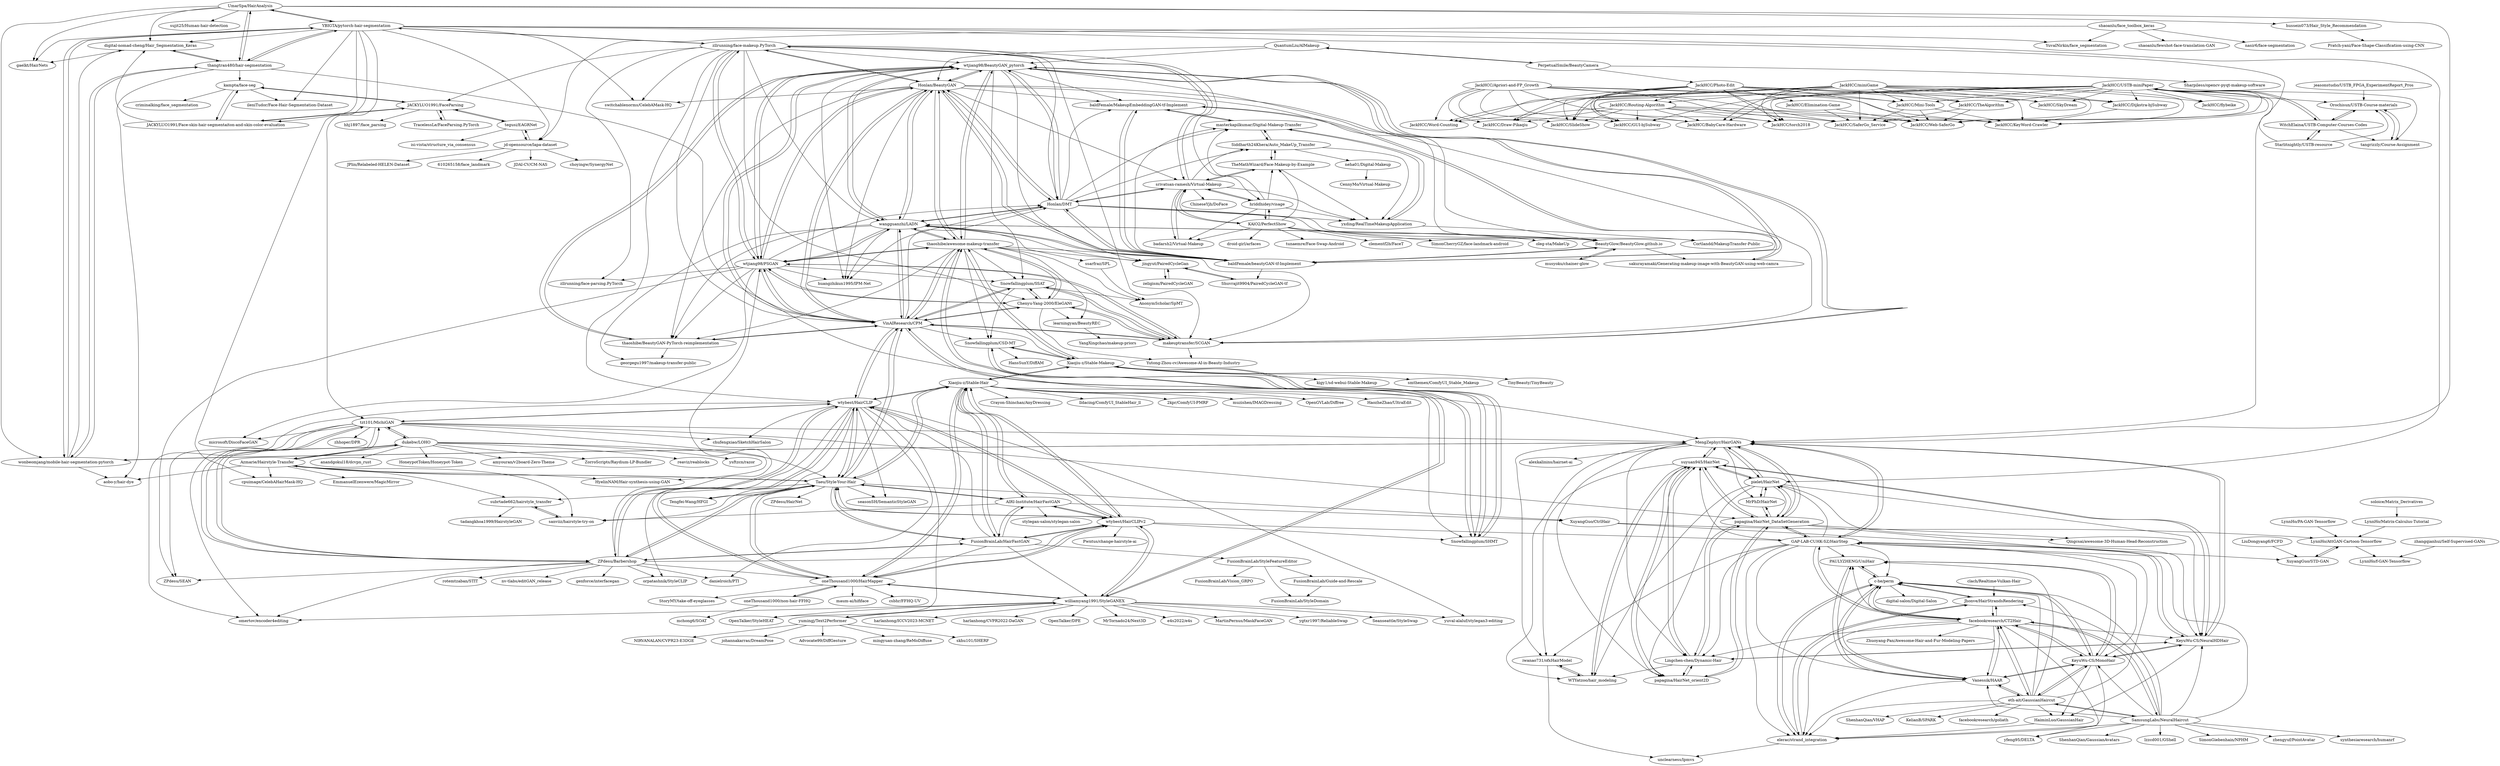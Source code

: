 digraph G {
"UmarSpa/HairAnalysis" -> "YBIGTA/pytorch-hair-segmentation"
"UmarSpa/HairAnalysis" -> "gaelkt/HairNets"
"UmarSpa/HairAnalysis" -> "digital-nomad-cheng/Hair_Segmentation_Keras"
"UmarSpa/HairAnalysis" -> "wonbeomjang/mobile-hair-segmentation-pytorch"
"UmarSpa/HairAnalysis" -> "sujit25/Human-hair-detection"
"UmarSpa/HairAnalysis" -> "thangtran480/hair-segmentation"
"UmarSpa/HairAnalysis" -> "MengZephyr/HairGANs"
"UmarSpa/HairAnalysis" -> "hussein073/Hair_Style_Recommendation"
"zllrunning/face-makeup.PyTorch" -> "zllrunning/face-parsing.PyTorch" ["e"=1]
"zllrunning/face-makeup.PyTorch" -> "Honlan/BeautyGAN"
"zllrunning/face-makeup.PyTorch" -> "wtjiang98/PSGAN"
"zllrunning/face-makeup.PyTorch" -> "srivatsan-ramesh/Virtual-Makeup"
"zllrunning/face-makeup.PyTorch" -> "Honlan/DMT"
"zllrunning/face-makeup.PyTorch" -> "switchablenorms/CelebAMask-HQ" ["e"=1]
"zllrunning/face-makeup.PyTorch" -> "YBIGTA/pytorch-hair-segmentation"
"zllrunning/face-makeup.PyTorch" -> "wtybest/HairCLIP"
"zllrunning/face-makeup.PyTorch" -> "JACKYLUO1991/FaceParsing"
"zllrunning/face-makeup.PyTorch" -> "Chenyu-Yang-2000/EleGANt"
"zllrunning/face-makeup.PyTorch" -> "VinAIResearch/CPM"
"zllrunning/face-makeup.PyTorch" -> "hriddhidey/visage"
"zllrunning/face-makeup.PyTorch" -> "makeuptransfer/SCGAN"
"zllrunning/face-makeup.PyTorch" -> "wangguanzhi/LADN"
"zllrunning/face-makeup.PyTorch" -> "wtjiang98/BeautyGAN_pytorch"
"musyoku/chainer-glow" -> "BeautyGlow/BeautyGlow.github.io"
"hriddhidey/visage" -> "srivatsan-ramesh/Virtual-Makeup"
"hriddhidey/visage" -> "badarsh2/Virtual-Makeup"
"hriddhidey/visage" -> "yxding/RealTimeMakeupApplication"
"hriddhidey/visage" -> "KAlO2/PerfectShow"
"hriddhidey/visage" -> "masterkapilkumar/Digital-Makeup-Transfer"
"hriddhidey/visage" -> "TheMathWizard/Face-Makeup-by-Example"
"thangtran480/hair-segmentation" -> "YBIGTA/pytorch-hair-segmentation"
"thangtran480/hair-segmentation" -> "wonbeomjang/mobile-hair-segmentation-pytorch"
"thangtran480/hair-segmentation" -> "digital-nomad-cheng/Hair_Segmentation_Keras"
"thangtran480/hair-segmentation" -> "aobo-y/hair-dye"
"thangtran480/hair-segmentation" -> "kampta/face-seg"
"thangtran480/hair-segmentation" -> "UmarSpa/HairAnalysis"
"thangtran480/hair-segmentation" -> "MengZephyr/HairGANs"
"LynnHo/Matrix-Calculus-Tutorial" -> "LynnHo/AttGAN-Cartoon-Tensorflow"
"JackHCC/Photo-Edit" -> "JackHCC/Web-SaferGo"
"JackHCC/Photo-Edit" -> "JackHCC/SaferGo_Service"
"JackHCC/Photo-Edit" -> "JackHCC/KeyWord-Crawler"
"JackHCC/Photo-Edit" -> "JackHCC/Mini-Tools"
"JackHCC/Photo-Edit" -> "JackHCC/torch2018"
"JackHCC/Photo-Edit" -> "JackHCC/BabyCare-Hardware"
"JackHCC/Photo-Edit" -> "JackHCC/SlideShow"
"JackHCC/Photo-Edit" -> "JackHCC/Draw-Pikaqiu"
"JackHCC/Photo-Edit" -> "JackHCC/Word-Counting"
"JackHCC/Photo-Edit" -> "JackHCC/GUI-bjSubway"
"JackHCC/Photo-Edit" -> "JackHCC/Routing-Algorithm"
"JackHCC/Photo-Edit" -> "JackHCC/TheAlgorithm"
"JackHCC/Photo-Edit" -> "JackHCC/SkyDream"
"JackHCC/Photo-Edit" -> "JackHCC/Dijkstra-bjSubway"
"JackHCC/Photo-Edit" -> "JackHCC/Elimination-Game"
"wonbeomjang/mobile-hair-segmentation-pytorch" -> "thangtran480/hair-segmentation"
"wonbeomjang/mobile-hair-segmentation-pytorch" -> "YBIGTA/pytorch-hair-segmentation"
"wonbeomjang/mobile-hair-segmentation-pytorch" -> "digital-nomad-cheng/Hair_Segmentation_Keras"
"wonbeomjang/mobile-hair-segmentation-pytorch" -> "MengZephyr/HairGANs"
"wonbeomjang/mobile-hair-segmentation-pytorch" -> "aobo-y/hair-dye"
"zhangqianhui/Self-Supervised-GANs" -> "LynnHo/f-GAN-Tensorflow"
"suyuan945/HairNet" -> "pielet/HairNet"
"suyuan945/HairNet" -> "WTYatzoo/hair_modeling"
"suyuan945/HairNet" -> "KeyuWu-CS/NeuralHDHair"
"suyuan945/HairNet" -> "papagina/HairNet_DataSetGeneration"
"suyuan945/HairNet" -> "papagina/HairNet_orient2D"
"suyuan945/HairNet" -> "Lingchen-chen/Dynamic-Hair"
"suyuan945/HairNet" -> "MengZephyr/HairGANs"
"suyuan945/HairNet" -> "iwanao731/ofxHairModel"
"hussein073/Hair_Style_Recommendation" -> "Pratch-yani/Face-Shape-Classification-using-CNN"
"papagina/HairNet_DataSetGeneration" -> "pielet/HairNet"
"papagina/HairNet_DataSetGeneration" -> "MengZephyr/HairGANs"
"papagina/HairNet_DataSetGeneration" -> "papagina/HairNet_orient2D"
"papagina/HairNet_DataSetGeneration" -> "MrPhD/HairNet"
"papagina/HairNet_DataSetGeneration" -> "suyuan945/HairNet"
"papagina/HairNet_DataSetGeneration" -> "Lingchen-chen/Dynamic-Hair"
"papagina/HairNet_DataSetGeneration" -> "KeyuWu-CS/NeuralHDHair"
"papagina/HairNet_DataSetGeneration" -> "GAP-LAB-CUHK-SZ/HairStep"
"papagina/HairNet_DataSetGeneration" -> "Qingcsai/awesome-3D-Human-Head-Reconstruction"
"pielet/HairNet" -> "suyuan945/HairNet"
"pielet/HairNet" -> "papagina/HairNet_DataSetGeneration"
"pielet/HairNet" -> "MrPhD/HairNet"
"pielet/HairNet" -> "papagina/HairNet_orient2D"
"pielet/HairNet" -> "WTYatzoo/hair_modeling"
"pielet/HairNet" -> "Qingcsai/awesome-3D-Human-Head-Reconstruction"
"pielet/HairNet" -> "MengZephyr/HairGANs"
"pielet/HairNet" -> "KeyuWu-CS/NeuralHDHair"
"MengZephyr/HairGANs" -> "papagina/HairNet_DataSetGeneration"
"MengZephyr/HairGANs" -> "suyuan945/HairNet"
"MengZephyr/HairGANs" -> "pielet/HairNet"
"MengZephyr/HairGANs" -> "KeyuWu-CS/NeuralHDHair"
"MengZephyr/HairGANs" -> "Lingchen-chen/Dynamic-Hair"
"MengZephyr/HairGANs" -> "MrPhD/HairNet"
"MengZephyr/HairGANs" -> "papagina/HairNet_orient2D"
"MengZephyr/HairGANs" -> "GAP-LAB-CUHK-SZ/HairStep"
"MengZephyr/HairGANs" -> "iwanao731/ofxHairModel"
"MengZephyr/HairGANs" -> "WTYatzoo/hair_modeling"
"MengZephyr/HairGANs" -> "wonbeomjang/mobile-hair-segmentation-pytorch"
"MengZephyr/HairGANs" -> "alexkalinins/hairnet-ai"
"JackHCC/Dijkstra-bjSubway" -> "JackHCC/KeyWord-Crawler"
"QuantumLiu/AIMakeup" -> "PerpetualSmile/BeautyCamera"
"QuantumLiu/AIMakeup" -> "Honlan/BeautyGAN"
"QuantumLiu/AIMakeup" -> "wtjiang98/BeautyGAN_pytorch"
"wangguanzhi/LADN" -> "wtjiang98/BeautyGAN_pytorch"
"wangguanzhi/LADN" -> "BeautyGlow/BeautyGlow.github.io"
"wangguanzhi/LADN" -> "Honlan/DMT"
"wangguanzhi/LADN" -> "baldFemale/beautyGAN-tf-Implement"
"wangguanzhi/LADN" -> "jingyut/PairedCycleGan"
"wangguanzhi/LADN" -> "wtjiang98/PSGAN"
"wangguanzhi/LADN" -> "Honlan/BeautyGAN"
"wangguanzhi/LADN" -> "ssarfraz/SPL"
"wangguanzhi/LADN" -> "VinAIResearch/CPM"
"wangguanzhi/LADN" -> "georgegu1997/makeup-transfer-public"
"wangguanzhi/LADN" -> "huangzhikun1995/IPM-Net" ["e"=1]
"wangguanzhi/LADN" -> "thaoshibe/BeautyGAN-PyTorch-reimplementation"
"wangguanzhi/LADN" -> "thaoshibe/awesome-makeup-transfer"
"zeligism/PairedCycleGAN" -> "jingyut/PairedCycleGan"
"JackHCC/miniGame" -> "JackHCC/Mini-Tools"
"JackHCC/miniGame" -> "JackHCC/SkyDream"
"JackHCC/miniGame" -> "JackHCC/KeyWord-Crawler"
"JackHCC/miniGame" -> "JackHCC/torch2018"
"JackHCC/miniGame" -> "JackHCC/Draw-Pikaqiu"
"JackHCC/miniGame" -> "JackHCC/TheAlgorithm"
"JackHCC/miniGame" -> "JackHCC/Dijkstra-bjSubway"
"JackHCC/miniGame" -> "JackHCC/flybeike"
"JackHCC/miniGame" -> "JackHCC/Web-SaferGo"
"JackHCC/miniGame" -> "JackHCC/SaferGo_Service"
"JackHCC/miniGame" -> "JackHCC/GUI-bjSubway"
"JackHCC/miniGame" -> "JackHCC/BabyCare-Hardware"
"JackHCC/miniGame" -> "JackHCC/SlideShow"
"JackHCC/miniGame" -> "JackHCC/Word-Counting"
"JackHCC/miniGame" -> "JackHCC/Routing-Algorithm"
"JackHCC/Routing-Algorithm" -> "JackHCC/Web-SaferGo"
"JackHCC/Routing-Algorithm" -> "JackHCC/SaferGo_Service"
"JackHCC/Routing-Algorithm" -> "JackHCC/KeyWord-Crawler"
"JackHCC/Routing-Algorithm" -> "JackHCC/torch2018"
"JackHCC/Routing-Algorithm" -> "JackHCC/BabyCare-Hardware"
"JackHCC/Routing-Algorithm" -> "JackHCC/SlideShow"
"JackHCC/Routing-Algorithm" -> "JackHCC/Draw-Pikaqiu"
"JackHCC/Routing-Algorithm" -> "JackHCC/Word-Counting"
"JackHCC/Routing-Algorithm" -> "JackHCC/GUI-bjSubway"
"shaoanlu/face_toolbox_keras" -> "jd-opensource/lapa-dataset"
"shaoanlu/face_toolbox_keras" -> "YuvalNirkin/face_segmentation" ["e"=1]
"shaoanlu/face_toolbox_keras" -> "nasir6/face-segmentation"
"shaoanlu/face_toolbox_keras" -> "shaoanlu/fewshot-face-translation-GAN" ["e"=1]
"Honlan/BeautyGAN" -> "wtjiang98/PSGAN"
"Honlan/BeautyGAN" -> "wtjiang98/BeautyGAN_pytorch"
"Honlan/BeautyGAN" -> "wangguanzhi/LADN"
"Honlan/BeautyGAN" -> "Honlan/DMT"
"Honlan/BeautyGAN" -> "baldFemale/beautyGAN-tf-Implement"
"Honlan/BeautyGAN" -> "zllrunning/face-makeup.PyTorch"
"Honlan/BeautyGAN" -> "thaoshibe/BeautyGAN-PyTorch-reimplementation"
"Honlan/BeautyGAN" -> "srivatsan-ramesh/Virtual-Makeup"
"Honlan/BeautyGAN" -> "BeautyGlow/BeautyGlow.github.io"
"Honlan/BeautyGAN" -> "thaoshibe/awesome-makeup-transfer"
"Honlan/BeautyGAN" -> "VinAIResearch/CPM"
"Honlan/BeautyGAN" -> "baldFemale/MakeupEmbeddingGAN-tf-Implement"
"Honlan/BeautyGAN" -> "huangzhikun1995/IPM-Net" ["e"=1]
"Honlan/BeautyGAN" -> "switchablenorms/CelebAMask-HQ" ["e"=1]
"Honlan/BeautyGAN" -> "makeuptransfer/SCGAN"
"JackHCC/USTB-miniPaper" -> "Orochisun/USTB-Course-materials"
"JackHCC/USTB-miniPaper" -> "JackHCC/Mini-Tools"
"JackHCC/USTB-miniPaper" -> "WitchElaina/USTB-Computer-Courses-Codes"
"JackHCC/USTB-miniPaper" -> "JackHCC/torch2018"
"JackHCC/USTB-miniPaper" -> "JackHCC/TheAlgorithm"
"JackHCC/USTB-miniPaper" -> "tangrizzly/Course-Assignment"
"JackHCC/USTB-miniPaper" -> "JackHCC/Web-SaferGo"
"JackHCC/USTB-miniPaper" -> "JackHCC/SaferGo_Service"
"JackHCC/USTB-miniPaper" -> "JackHCC/SkyDream"
"JackHCC/USTB-miniPaper" -> "JackHCC/GUI-bjSubway"
"JackHCC/USTB-miniPaper" -> "JackHCC/KeyWord-Crawler"
"JackHCC/USTB-miniPaper" -> "JackHCC/Dijkstra-bjSubway"
"JackHCC/USTB-miniPaper" -> "JackHCC/BabyCare-Hardware"
"JackHCC/USTB-miniPaper" -> "JackHCC/flybeike"
"JackHCC/USTB-miniPaper" -> "JackHCC/SlideShow"
"kampta/face-seg" -> "JACKYLUO1991/FaceParsing"
"kampta/face-seg" -> "ileniTudor/Face-Hair-Segmentation-Dataset"
"kampta/face-seg" -> "JACKYLUO1991/Face-skin-hair-segmentaiton-and-skin-color-evaluation"
"kampta/face-seg" -> "criminalking/face_segmentation"
"PerpetualSmile/BeautyCamera" -> "QuantumLiu/AIMakeup"
"PerpetualSmile/BeautyCamera" -> "Sharpiless/opencv-pyqt-makeup-software"
"PerpetualSmile/BeautyCamera" -> "JackHCC/Photo-Edit"
"baldFemale/beautyGAN-tf-Implement" -> "baldFemale/MakeupEmbeddingGAN-tf-Implement"
"baldFemale/beautyGAN-tf-Implement" -> "BeautyGlow/BeautyGlow.github.io"
"baldFemale/beautyGAN-tf-Implement" -> "Honlan/DMT"
"baldFemale/beautyGAN-tf-Implement" -> "wangguanzhi/LADN"
"baldFemale/beautyGAN-tf-Implement" -> "wtjiang98/BeautyGAN_pytorch"
"baldFemale/beautyGAN-tf-Implement" -> "Honlan/BeautyGAN"
"baldFemale/beautyGAN-tf-Implement" -> "masterkapilkumar/Digital-Makeup-Transfer"
"baldFemale/beautyGAN-tf-Implement" -> "Shuvrajit9904/PairedCycleGAN-tf"
"Honlan/DMT" -> "masterkapilkumar/Digital-Makeup-Transfer"
"Honlan/DMT" -> "baldFemale/beautyGAN-tf-Implement"
"Honlan/DMT" -> "wangguanzhi/LADN"
"Honlan/DMT" -> "baldFemale/MakeupEmbeddingGAN-tf-Implement"
"Honlan/DMT" -> "BeautyGlow/BeautyGlow.github.io"
"Honlan/DMT" -> "Honlan/BeautyGAN"
"Honlan/DMT" -> "Siddharth24Khera/Auto_MakeUp_Transfer"
"Honlan/DMT" -> "Cortlandd/MakeupTransfer-Public"
"Honlan/DMT" -> "wtjiang98/BeautyGAN_pytorch"
"Honlan/DMT" -> "yxding/RealTimeMakeupApplication"
"Honlan/DMT" -> "huangzhikun1995/IPM-Net" ["e"=1]
"Honlan/DMT" -> "srivatsan-ramesh/Virtual-Makeup"
"ssarfraz/SPL" -> "AnonymScholar/SpMT"
"YBIGTA/pytorch-hair-segmentation" -> "thangtran480/hair-segmentation"
"YBIGTA/pytorch-hair-segmentation" -> "UmarSpa/HairAnalysis"
"YBIGTA/pytorch-hair-segmentation" -> "wonbeomjang/mobile-hair-segmentation-pytorch"
"YBIGTA/pytorch-hair-segmentation" -> "digital-nomad-cheng/Hair_Segmentation_Keras"
"YBIGTA/pytorch-hair-segmentation" -> "MengZephyr/HairGANs"
"YBIGTA/pytorch-hair-segmentation" -> "ileniTudor/Face-Hair-Segmentation-Dataset"
"YBIGTA/pytorch-hair-segmentation" -> "YuvalNirkin/face_segmentation" ["e"=1]
"YBIGTA/pytorch-hair-segmentation" -> "zllrunning/face-makeup.PyTorch"
"YBIGTA/pytorch-hair-segmentation" -> "gaelkt/HairNets"
"YBIGTA/pytorch-hair-segmentation" -> "pielet/HairNet"
"YBIGTA/pytorch-hair-segmentation" -> "switchablenorms/CelebAMask-HQ" ["e"=1]
"YBIGTA/pytorch-hair-segmentation" -> "tzt101/MichiGAN"
"YBIGTA/pytorch-hair-segmentation" -> "JACKYLUO1991/Face-skin-hair-segmentaiton-and-skin-color-evaluation"
"YBIGTA/pytorch-hair-segmentation" -> "jd-opensource/lapa-dataset"
"YBIGTA/pytorch-hair-segmentation" -> "cpuimage/CelebAHairMask-HQ"
"tangrizzly/Course-Assignment" -> "Orochisun/USTB-Course-materials"
"JackHCC/Apriori-and-FP_Growth" -> "JackHCC/Web-SaferGo"
"JackHCC/Apriori-and-FP_Growth" -> "JackHCC/SaferGo_Service"
"JackHCC/Apriori-and-FP_Growth" -> "JackHCC/KeyWord-Crawler"
"JackHCC/Apriori-and-FP_Growth" -> "JackHCC/torch2018"
"JackHCC/Apriori-and-FP_Growth" -> "JackHCC/Mini-Tools"
"JackHCC/Apriori-and-FP_Growth" -> "JackHCC/BabyCare-Hardware"
"JackHCC/Apriori-and-FP_Growth" -> "JackHCC/SlideShow"
"JackHCC/Apriori-and-FP_Growth" -> "JackHCC/Draw-Pikaqiu"
"JackHCC/Apriori-and-FP_Growth" -> "JackHCC/Word-Counting"
"JackHCC/Apriori-and-FP_Growth" -> "JackHCC/GUI-bjSubway"
"digital-nomad-cheng/Hair_Segmentation_Keras" -> "gaelkt/HairNets"
"digital-nomad-cheng/Hair_Segmentation_Keras" -> "thangtran480/hair-segmentation"
"TheMathWizard/Face-Makeup-by-Example" -> "Siddharth24Khera/Auto_MakeUp_Transfer"
"TheMathWizard/Face-Makeup-by-Example" -> "srivatsan-ramesh/Virtual-Makeup"
"TheMathWizard/Face-Makeup-by-Example" -> "yxding/RealTimeMakeupApplication"
"BeautyGlow/BeautyGlow.github.io" -> "musyoku/chainer-glow"
"BeautyGlow/BeautyGlow.github.io" -> "baldFemale/beautyGAN-tf-Implement"
"BeautyGlow/BeautyGlow.github.io" -> "wangguanzhi/LADN"
"BeautyGlow/BeautyGlow.github.io" -> "sakurayamaki/Generating-makeup-image-with-BeautyGAN-using-web-camra"
"JackHCC/Elimination-Game" -> "JackHCC/Web-SaferGo"
"JackHCC/Elimination-Game" -> "JackHCC/SaferGo_Service"
"JackHCC/Mini-Tools" -> "JackHCC/Web-SaferGo"
"JackHCC/Mini-Tools" -> "JackHCC/SaferGo_Service"
"JackHCC/Mini-Tools" -> "JackHCC/KeyWord-Crawler"
"masterkapilkumar/Digital-Makeup-Transfer" -> "yxding/RealTimeMakeupApplication"
"masterkapilkumar/Digital-Makeup-Transfer" -> "Siddharth24Khera/Auto_MakeUp_Transfer"
"masterkapilkumar/Digital-Makeup-Transfer" -> "baldFemale/MakeupEmbeddingGAN-tf-Implement"
"Siddharth24Khera/Auto_MakeUp_Transfer" -> "TheMathWizard/Face-Makeup-by-Example"
"Siddharth24Khera/Auto_MakeUp_Transfer" -> "masterkapilkumar/Digital-Makeup-Transfer"
"Siddharth24Khera/Auto_MakeUp_Transfer" -> "yxding/RealTimeMakeupApplication"
"Siddharth24Khera/Auto_MakeUp_Transfer" -> "neha01/Digital-Makeup"
"yxding/RealTimeMakeupApplication" -> "masterkapilkumar/Digital-Makeup-Transfer"
"yxding/RealTimeMakeupApplication" -> "Cortlandd/MakeupTransfer-Public"
"Shuvrajit9904/PairedCycleGAN-tf" -> "jingyut/PairedCycleGan"
"MrPhD/HairNet" -> "papagina/HairNet_DataSetGeneration"
"MrPhD/HairNet" -> "pielet/HairNet"
"JackHCC/TheAlgorithm" -> "JackHCC/Web-SaferGo"
"JackHCC/TheAlgorithm" -> "JackHCC/SaferGo_Service"
"baldFemale/MakeupEmbeddingGAN-tf-Implement" -> "masterkapilkumar/Digital-Makeup-Transfer"
"baldFemale/MakeupEmbeddingGAN-tf-Implement" -> "baldFemale/beautyGAN-tf-Implement"
"baldFemale/MakeupEmbeddingGAN-tf-Implement" -> "sakurayamaki/Generating-makeup-image-with-BeautyGAN-using-web-camra"
"sakurayamaki/Generating-makeup-image-with-BeautyGAN-using-web-camra" -> "baldFemale/MakeupEmbeddingGAN-tf-Implement"
"wtjiang98/PSGAN" -> "wtjiang98/BeautyGAN_pytorch"
"wtjiang98/PSGAN" -> "VinAIResearch/CPM"
"wtjiang98/PSGAN" -> "Honlan/BeautyGAN"
"wtjiang98/PSGAN" -> "wangguanzhi/LADN"
"wtjiang98/PSGAN" -> "Chenyu-Yang-2000/EleGANt"
"wtjiang98/PSGAN" -> "thaoshibe/awesome-makeup-transfer"
"wtjiang98/PSGAN" -> "makeuptransfer/SCGAN"
"wtjiang98/PSGAN" -> "zllrunning/face-makeup.PyTorch"
"wtjiang98/PSGAN" -> "Honlan/DMT"
"wtjiang98/PSGAN" -> "huangzhikun1995/IPM-Net" ["e"=1]
"wtjiang98/PSGAN" -> "Snowfallingplum/SSAT"
"wtjiang98/PSGAN" -> "ZPdesu/SEAN" ["e"=1]
"wtjiang98/PSGAN" -> "zllrunning/face-parsing.PyTorch" ["e"=1]
"wtjiang98/PSGAN" -> "microsoft/DiscoFaceGAN" ["e"=1]
"wtjiang98/PSGAN" -> "thaoshibe/BeautyGAN-PyTorch-reimplementation"
"tzt101/MichiGAN" -> "wtybest/HairCLIP"
"tzt101/MichiGAN" -> "dukebw/LOHO"
"tzt101/MichiGAN" -> "HyelinNAM/Hair-synthesis-using-GAN"
"tzt101/MichiGAN" -> "Azmarie/Hairstyle-Transfer"
"tzt101/MichiGAN" -> "MengZephyr/HairGANs"
"tzt101/MichiGAN" -> "ZPdesu/Barbershop"
"tzt101/MichiGAN" -> "ZPdesu/SEAN" ["e"=1]
"tzt101/MichiGAN" -> "chufengxiao/SketchHairSalon"
"tzt101/MichiGAN" -> "papagina/HairNet_DataSetGeneration"
"tzt101/MichiGAN" -> "omertov/encoder4editing" ["e"=1]
"tzt101/MichiGAN" -> "zhhoper/DPR" ["e"=1]
"tzt101/MichiGAN" -> "microsoft/DiscoFaceGAN" ["e"=1]
"clach/Realtime-Vulkan-Hair" -> "Jhonve/HairStrandsRendering"
"WTYatzoo/hair_modeling" -> "iwanao731/ofxHairModel"
"WTYatzoo/hair_modeling" -> "suyuan945/HairNet"
"papagina/HairNet_orient2D" -> "papagina/HairNet_DataSetGeneration"
"papagina/HairNet_orient2D" -> "Lingchen-chen/Dynamic-Hair"
"papagina/HairNet_orient2D" -> "suyuan945/HairNet"
"JACKYLUO1991/Face-skin-hair-segmentaiton-and-skin-color-evaluation" -> "JACKYLUO1991/FaceParsing"
"JACKYLUO1991/Face-skin-hair-segmentaiton-and-skin-color-evaluation" -> "digital-nomad-cheng/Hair_Segmentation_Keras"
"JACKYLUO1991/Face-skin-hair-segmentaiton-and-skin-color-evaluation" -> "kampta/face-seg"
"JACKYLUO1991/FaceParsing" -> "JACKYLUO1991/Face-skin-hair-segmentaiton-and-skin-color-evaluation"
"JACKYLUO1991/FaceParsing" -> "tegusi/EAGRNet"
"JACKYLUO1991/FaceParsing" -> "TracelessLe/FaceParsing.PyTorch"
"JACKYLUO1991/FaceParsing" -> "hhj1897/face_parsing" ["e"=1]
"JACKYLUO1991/FaceParsing" -> "kampta/face-seg"
"neha01/Digital-Makeup" -> "CennyMo/Virtual-Makeup"
"wtjiang98/BeautyGAN_pytorch" -> "wangguanzhi/LADN"
"wtjiang98/BeautyGAN_pytorch" -> "thaoshibe/BeautyGAN-PyTorch-reimplementation"
"wtjiang98/BeautyGAN_pytorch" -> "wtjiang98/PSGAN"
"wtjiang98/BeautyGAN_pytorch" -> "Honlan/BeautyGAN"
"wtjiang98/BeautyGAN_pytorch" -> "baldFemale/beautyGAN-tf-Implement"
"wtjiang98/BeautyGAN_pytorch" -> "VinAIResearch/CPM"
"wtjiang98/BeautyGAN_pytorch" -> "BeautyGlow/BeautyGlow.github.io"
"wtjiang98/BeautyGAN_pytorch" -> "Honlan/DMT"
"wtjiang98/BeautyGAN_pytorch" -> "Snowfallingplum/SSAT"
"wtjiang98/BeautyGAN_pytorch" -> "jingyut/PairedCycleGan"
"wtjiang98/BeautyGAN_pytorch" -> "huangzhikun1995/IPM-Net" ["e"=1]
"wtjiang98/BeautyGAN_pytorch" -> "makeuptransfer/SCGAN"
"wtjiang98/BeautyGAN_pytorch" -> "baldFemale/MakeupEmbeddingGAN-tf-Implement"
"wtjiang98/BeautyGAN_pytorch" -> "thaoshibe/awesome-makeup-transfer"
"jd-opensource/lapa-dataset" -> "tegusi/EAGRNet"
"jd-opensource/lapa-dataset" -> "JDAI-CV/CM-NAS" ["e"=1]
"jd-opensource/lapa-dataset" -> "choyingw/SynergyNet" ["e"=1]
"jd-opensource/lapa-dataset" -> "JPlin/Relabeled-HELEN-Dataset" ["e"=1]
"jd-opensource/lapa-dataset" -> "610265158/face_landmark" ["e"=1]
"tegusi/EAGRNet" -> "JACKYLUO1991/FaceParsing"
"tegusi/EAGRNet" -> "isi-vista/structure_via_consensus"
"tegusi/EAGRNet" -> "jd-opensource/lapa-dataset"
"Azmarie/Hairstyle-Transfer" -> "subrtade662/hairstyle_transfer"
"Azmarie/Hairstyle-Transfer" -> "Taeu/Style-Your-Hair"
"Azmarie/Hairstyle-Transfer" -> "HyelinNAM/Hair-synthesis-using-GAN"
"Azmarie/Hairstyle-Transfer" -> "sanviiz/hairstyle-try-on"
"Azmarie/Hairstyle-Transfer" -> "tzt101/MichiGAN"
"Azmarie/Hairstyle-Transfer" -> "EmmanuelEzenwere/MagicMirror"
"Azmarie/Hairstyle-Transfer" -> "cpuimage/CelebAHairMask-HQ"
"Azmarie/Hairstyle-Transfer" -> "aobo-y/hair-dye"
"Starlitnightly/USTB-resource" -> "WitchElaina/USTB-Computer-Courses-Codes"
"Starlitnightly/USTB-resource" -> "Orochisun/USTB-Course-materials"
"Starlitnightly/USTB-resource" -> "JackHCC/USTB-miniPaper"
"Orochisun/USTB-Course-materials" -> "WitchElaina/USTB-Computer-Courses-Codes"
"Orochisun/USTB-Course-materials" -> "tangrizzly/Course-Assignment"
"LynnHo/AttGAN-Cartoon-Tensorflow" -> "XuyangGuo/STD-GAN"
"LynnHo/AttGAN-Cartoon-Tensorflow" -> "LynnHo/f-GAN-Tensorflow"
"jingyut/PairedCycleGan" -> "zeligism/PairedCycleGAN"
"jingyut/PairedCycleGan" -> "Shuvrajit9904/PairedCycleGAN-tf"
"LynnHo/PA-GAN-Tensorflow" -> "LynnHo/AttGAN-Cartoon-Tensorflow"
"ZPdesu/Barbershop" -> "wtybest/HairCLIP"
"ZPdesu/Barbershop" -> "Taeu/Style-Your-Hair"
"ZPdesu/Barbershop" -> "tzt101/MichiGAN"
"ZPdesu/Barbershop" -> "omertov/encoder4editing" ["e"=1]
"ZPdesu/Barbershop" -> "rotemtzaban/STIT" ["e"=1]
"ZPdesu/Barbershop" -> "ZPdesu/SEAN" ["e"=1]
"ZPdesu/Barbershop" -> "nv-tlabs/editGAN_release" ["e"=1]
"ZPdesu/Barbershop" -> "wtybest/HairCLIPv2"
"ZPdesu/Barbershop" -> "dukebw/LOHO"
"ZPdesu/Barbershop" -> "orpatashnik/StyleCLIP" ["e"=1]
"ZPdesu/Barbershop" -> "wtjiang98/PSGAN"
"ZPdesu/Barbershop" -> "danielroich/PTI" ["e"=1]
"ZPdesu/Barbershop" -> "oneThousand1000/HairMapper"
"ZPdesu/Barbershop" -> "genforce/interfacegan" ["e"=1]
"ZPdesu/Barbershop" -> "FusionBrainLab/HairFastGAN"
"dukebw/LOHO" -> "tzt101/MichiGAN"
"dukebw/LOHO" -> "amyouran/v2board-Zero-Theme" ["e"=1]
"dukebw/LOHO" -> "Azmarie/Hairstyle-Transfer"
"dukebw/LOHO" -> "ZorroScripts/Raydium-LP-Bundler" ["e"=1]
"dukebw/LOHO" -> "reaviz/reablocks" ["e"=1]
"dukebw/LOHO" -> "ZPdesu/Barbershop"
"dukebw/LOHO" -> "ysftzcn/razor" ["e"=1]
"dukebw/LOHO" -> "Taeu/Style-Your-Hair"
"dukebw/LOHO" -> "anandgokul18/dcvpn_rust" ["e"=1]
"dukebw/LOHO" -> "HoneypotToken/Honeypot-Token" ["e"=1]
"Lingchen-chen/Dynamic-Hair" -> "KeyuWu-CS/NeuralHDHair"
"Lingchen-chen/Dynamic-Hair" -> "papagina/HairNet_orient2D"
"Lingchen-chen/Dynamic-Hair" -> "suyuan945/HairNet"
"Lingchen-chen/Dynamic-Hair" -> "papagina/HairNet_DataSetGeneration"
"Lingchen-chen/Dynamic-Hair" -> "WTYatzoo/hair_modeling"
"thaoshibe/BeautyGAN-PyTorch-reimplementation" -> "wtjiang98/BeautyGAN_pytorch"
"thaoshibe/BeautyGAN-PyTorch-reimplementation" -> "VinAIResearch/CPM"
"thaoshibe/BeautyGAN-PyTorch-reimplementation" -> "georgegu1997/makeup-transfer-public"
"VinAIResearch/CPM" -> "wtjiang98/PSGAN"
"VinAIResearch/CPM" -> "thaoshibe/awesome-makeup-transfer"
"VinAIResearch/CPM" -> "thaoshibe/BeautyGAN-PyTorch-reimplementation"
"VinAIResearch/CPM" -> "Snowfallingplum/SSAT"
"VinAIResearch/CPM" -> "Chenyu-Yang-2000/EleGANt"
"VinAIResearch/CPM" -> "makeuptransfer/SCGAN"
"VinAIResearch/CPM" -> "wtjiang98/BeautyGAN_pytorch"
"VinAIResearch/CPM" -> "wangguanzhi/LADN"
"VinAIResearch/CPM" -> "Honlan/BeautyGAN"
"VinAIResearch/CPM" -> "williamyang1991/StyleGANEX"
"VinAIResearch/CPM" -> "Xiaojiu-z/Stable-Makeup"
"VinAIResearch/CPM" -> "Honlan/DMT"
"VinAIResearch/CPM" -> "Snowfallingplum/CSD-MT"
"VinAIResearch/CPM" -> "Taeu/Style-Your-Hair"
"VinAIResearch/CPM" -> "wtybest/HairCLIP"
"makeuptransfer/SCGAN" -> "Chenyu-Yang-2000/EleGANt"
"makeuptransfer/SCGAN" -> "Snowfallingplum/SSAT"
"makeuptransfer/SCGAN" -> "VinAIResearch/CPM"
"makeuptransfer/SCGAN" -> "wtjiang98/PSGAN"
"makeuptransfer/SCGAN" -> "Yutong-Zhou-cv/Awesome-AI-in-Beauty-Industry"
"makeuptransfer/SCGAN" -> "wtjiang98/BeautyGAN_pytorch"
"thaoshibe/awesome-makeup-transfer" -> "VinAIResearch/CPM"
"thaoshibe/awesome-makeup-transfer" -> "Chenyu-Yang-2000/EleGANt"
"thaoshibe/awesome-makeup-transfer" -> "wtjiang98/PSGAN"
"thaoshibe/awesome-makeup-transfer" -> "Snowfallingplum/CSD-MT"
"thaoshibe/awesome-makeup-transfer" -> "Snowfallingplum/SHMT"
"thaoshibe/awesome-makeup-transfer" -> "wangguanzhi/LADN"
"thaoshibe/awesome-makeup-transfer" -> "Xiaojiu-z/Stable-Makeup"
"thaoshibe/awesome-makeup-transfer" -> "Snowfallingplum/SSAT"
"thaoshibe/awesome-makeup-transfer" -> "makeuptransfer/SCGAN"
"thaoshibe/awesome-makeup-transfer" -> "wtjiang98/BeautyGAN_pytorch"
"thaoshibe/awesome-makeup-transfer" -> "thaoshibe/BeautyGAN-PyTorch-reimplementation"
"thaoshibe/awesome-makeup-transfer" -> "AnonymScholar/SpMT"
"thaoshibe/awesome-makeup-transfer" -> "learningyan/BeautyREC"
"thaoshibe/awesome-makeup-transfer" -> "Honlan/BeautyGAN"
"thaoshibe/awesome-makeup-transfer" -> "jingyut/PairedCycleGan"
"TracelessLe/FaceParsing.PyTorch" -> "JACKYLUO1991/FaceParsing"
"soloice/Matrix_Derivatives" -> "LynnHo/Matrix-Calculus-Tutorial"
"oneThousand1000/non-hair-FFHQ" -> "oneThousand1000/HairMapper"
"oneThousand1000/non-hair-FFHQ" -> "mchong6/SOAT" ["e"=1]
"oneThousand1000/HairMapper" -> "oneThousand1000/non-hair-FFHQ"
"oneThousand1000/HairMapper" -> "Taeu/Style-Your-Hair"
"oneThousand1000/HairMapper" -> "wtybest/HairCLIP"
"oneThousand1000/HairMapper" -> "csbhr/FFHQ-UV" ["e"=1]
"oneThousand1000/HairMapper" -> "Xiaojiu-z/Stable-Hair"
"oneThousand1000/HairMapper" -> "wtybest/HairCLIPv2"
"oneThousand1000/HairMapper" -> "StoryMY/take-off-eyeglasses" ["e"=1]
"oneThousand1000/HairMapper" -> "williamyang1991/StyleGANEX"
"oneThousand1000/HairMapper" -> "maum-ai/hififace" ["e"=1]
"wtybest/HairCLIP" -> "wtybest/HairCLIPv2"
"wtybest/HairCLIP" -> "Taeu/Style-Your-Hair"
"wtybest/HairCLIP" -> "ZPdesu/Barbershop"
"wtybest/HairCLIP" -> "omertov/encoder4editing" ["e"=1]
"wtybest/HairCLIP" -> "tzt101/MichiGAN"
"wtybest/HairCLIP" -> "oneThousand1000/HairMapper"
"wtybest/HairCLIP" -> "Tengfei-Wang/HFGI" ["e"=1]
"wtybest/HairCLIP" -> "danielroich/PTI" ["e"=1]
"wtybest/HairCLIP" -> "seasonSH/SemanticStyleGAN" ["e"=1]
"wtybest/HairCLIP" -> "orpatashnik/StyleCLIP" ["e"=1]
"wtybest/HairCLIP" -> "OpenTalker/StyleHEAT" ["e"=1]
"wtybest/HairCLIP" -> "chufengxiao/SketchHairSalon"
"wtybest/HairCLIP" -> "yuval-alaluf/stylegan3-editing" ["e"=1]
"wtybest/HairCLIP" -> "Xiaojiu-z/Stable-Hair"
"wtybest/HairCLIP" -> "VinAIResearch/CPM"
"Snowfallingplum/SSAT" -> "Chenyu-Yang-2000/EleGANt"
"Snowfallingplum/SSAT" -> "AnonymScholar/SpMT"
"Snowfallingplum/SSAT" -> "VinAIResearch/CPM"
"Snowfallingplum/SSAT" -> "makeuptransfer/SCGAN"
"Snowfallingplum/SSAT" -> "Snowfallingplum/CSD-MT"
"sanviiz/hairstyle-try-on" -> "subrtade662/hairstyle_transfer"
"WitchElaina/USTB-Computer-Courses-Codes" -> "Orochisun/USTB-Course-materials"
"WitchElaina/USTB-Computer-Courses-Codes" -> "Starlitnightly/USTB-resource"
"WitchElaina/USTB-Computer-Courses-Codes" -> "JackHCC/USTB-miniPaper"
"WitchElaina/USTB-Computer-Courses-Codes" -> "tangrizzly/Course-Assignment"
"Taeu/Style-Your-Hair" -> "wtybest/HairCLIP"
"Taeu/Style-Your-Hair" -> "oneThousand1000/HairMapper"
"Taeu/Style-Your-Hair" -> "sanviiz/hairstyle-try-on"
"Taeu/Style-Your-Hair" -> "subrtade662/hairstyle_transfer"
"Taeu/Style-Your-Hair" -> "ZPdesu/Barbershop"
"Taeu/Style-Your-Hair" -> "Azmarie/Hairstyle-Transfer"
"Taeu/Style-Your-Hair" -> "wtybest/HairCLIPv2"
"Taeu/Style-Your-Hair" -> "AIRI-Institute/HairFastGAN"
"Taeu/Style-Your-Hair" -> "XuyangGuo/CtrlHair"
"Taeu/Style-Your-Hair" -> "Xiaojiu-z/Stable-Hair"
"Taeu/Style-Your-Hair" -> "Tengfei-Wang/HFGI" ["e"=1]
"Taeu/Style-Your-Hair" -> "FusionBrainLab/HairFastGAN"
"Taeu/Style-Your-Hair" -> "VinAIResearch/CPM"
"Taeu/Style-Your-Hair" -> "seasonSH/SemanticStyleGAN" ["e"=1]
"Taeu/Style-Your-Hair" -> "ZPdesu/HairNet"
"srivatsan-ramesh/Virtual-Makeup" -> "badarsh2/Virtual-Makeup"
"srivatsan-ramesh/Virtual-Makeup" -> "hriddhidey/visage"
"srivatsan-ramesh/Virtual-Makeup" -> "TheMathWizard/Face-Makeup-by-Example"
"srivatsan-ramesh/Virtual-Makeup" -> "yxding/RealTimeMakeupApplication"
"srivatsan-ramesh/Virtual-Makeup" -> "ChineseYjh/DoFace"
"srivatsan-ramesh/Virtual-Makeup" -> "KAlO2/PerfectShow"
"srivatsan-ramesh/Virtual-Makeup" -> "Honlan/DMT"
"srivatsan-ramesh/Virtual-Makeup" -> "zllrunning/face-makeup.PyTorch"
"srivatsan-ramesh/Virtual-Makeup" -> "Siddharth24Khera/Auto_MakeUp_Transfer"
"badarsh2/Virtual-Makeup" -> "srivatsan-ramesh/Virtual-Makeup"
"XuyangGuo/STD-GAN" -> "LynnHo/AttGAN-Cartoon-Tensorflow"
"subrtade662/hairstyle_transfer" -> "sanviiz/hairstyle-try-on"
"subrtade662/hairstyle_transfer" -> "tadangkhoa1999/HairstyleGAN"
"XuyangGuo/CtrlHair" -> "XuyangGuo/STD-GAN"
"XuyangGuo/CtrlHair" -> "LynnHo/AttGAN-Cartoon-Tensorflow"
"Jhonve/HairStrandsRendering" -> "elerac/strand_integration"
"Jhonve/HairStrandsRendering" -> "c-he/perm"
"Jhonve/HairStrandsRendering" -> "facebookresearch/CT2Hair"
"KeyuWu-CS/NeuralHDHair" -> "GAP-LAB-CUHK-SZ/HairStep"
"KeyuWu-CS/NeuralHDHair" -> "Lingchen-chen/Dynamic-Hair"
"KeyuWu-CS/NeuralHDHair" -> "suyuan945/HairNet"
"KeyuWu-CS/NeuralHDHair" -> "KeyuWu-CS/MonoHair"
"KeyuWu-CS/NeuralHDHair" -> "MengZephyr/HairGANs"
"KeyuWu-CS/NeuralHDHair" -> "HaiminLuo/GaussianHair"
"Chenyu-Yang-2000/EleGANt" -> "makeuptransfer/SCGAN"
"Chenyu-Yang-2000/EleGANt" -> "Snowfallingplum/SSAT"
"Chenyu-Yang-2000/EleGANt" -> "thaoshibe/awesome-makeup-transfer"
"Chenyu-Yang-2000/EleGANt" -> "VinAIResearch/CPM"
"Chenyu-Yang-2000/EleGANt" -> "wtjiang98/PSGAN"
"Chenyu-Yang-2000/EleGANt" -> "Yutong-Zhou-cv/Awesome-AI-in-Beauty-Industry"
"Chenyu-Yang-2000/EleGANt" -> "learningyan/BeautyREC"
"SamsungLabs/NeuralHaircut" -> "facebookresearch/CT2Hair"
"SamsungLabs/NeuralHaircut" -> "eth-ait/GaussianHaircut"
"SamsungLabs/NeuralHaircut" -> "GAP-LAB-CUHK-SZ/HairStep"
"SamsungLabs/NeuralHaircut" -> "KeyuWu-CS/NeuralHDHair"
"SamsungLabs/NeuralHaircut" -> "Vanessik/HAAR"
"SamsungLabs/NeuralHaircut" -> "KeyuWu-CS/MonoHair"
"SamsungLabs/NeuralHaircut" -> "c-he/perm"
"SamsungLabs/NeuralHaircut" -> "Jhonve/HairStrandsRendering"
"SamsungLabs/NeuralHaircut" -> "zhengyuf/PointAvatar" ["e"=1]
"SamsungLabs/NeuralHaircut" -> "synthesiaresearch/humanrf" ["e"=1]
"SamsungLabs/NeuralHaircut" -> "ShenhanQian/GaussianAvatars" ["e"=1]
"SamsungLabs/NeuralHaircut" -> "lzzcd001/GShell" ["e"=1]
"SamsungLabs/NeuralHaircut" -> "yfeng95/DELTA" ["e"=1]
"SamsungLabs/NeuralHaircut" -> "SimonGiebenhain/NPHM" ["e"=1]
"SamsungLabs/NeuralHaircut" -> "elerac/strand_integration"
"wtybest/HairCLIPv2" -> "wtybest/HairCLIP"
"wtybest/HairCLIPv2" -> "AIRI-Institute/HairFastGAN"
"wtybest/HairCLIPv2" -> "FusionBrainLab/HairFastGAN"
"wtybest/HairCLIPv2" -> "Xiaojiu-z/Stable-Hair"
"wtybest/HairCLIPv2" -> "Taeu/Style-Your-Hair"
"wtybest/HairCLIPv2" -> "oneThousand1000/HairMapper"
"wtybest/HairCLIPv2" -> "GAP-LAB-CUHK-SZ/HairStep"
"wtybest/HairCLIPv2" -> "williamyang1991/StyleGANEX"
"wtybest/HairCLIPv2" -> "Pwntus/change-hairstyle-ai" ["e"=1]
"wtybest/HairCLIPv2" -> "Snowfallingplum/SHMT"
"GAP-LAB-CUHK-SZ/HairStep" -> "KeyuWu-CS/NeuralHDHair"
"GAP-LAB-CUHK-SZ/HairStep" -> "Lingchen-chen/Dynamic-Hair"
"GAP-LAB-CUHK-SZ/HairStep" -> "facebookresearch/CT2Hair"
"GAP-LAB-CUHK-SZ/HairStep" -> "KeyuWu-CS/MonoHair"
"GAP-LAB-CUHK-SZ/HairStep" -> "Vanessik/HAAR"
"GAP-LAB-CUHK-SZ/HairStep" -> "c-he/perm"
"GAP-LAB-CUHK-SZ/HairStep" -> "papagina/HairNet_DataSetGeneration"
"GAP-LAB-CUHK-SZ/HairStep" -> "PAULYZHENG/UniHair"
"GAP-LAB-CUHK-SZ/HairStep" -> "suyuan945/HairNet"
"GAP-LAB-CUHK-SZ/HairStep" -> "pielet/HairNet"
"GAP-LAB-CUHK-SZ/HairStep" -> "elerac/strand_integration"
"GAP-LAB-CUHK-SZ/HairStep" -> "iwanao731/ofxHairModel"
"GAP-LAB-CUHK-SZ/HairStep" -> "MengZephyr/HairGANs"
"iwanao731/ofxHairModel" -> "WTYatzoo/hair_modeling"
"iwanao731/ofxHairModel" -> "unclearness/lpmvs"
"williamyang1991/StyleGANEX" -> "e4s2022/e4s" ["e"=1]
"williamyang1991/StyleGANEX" -> "yuval-alaluf/stylegan3-editing" ["e"=1]
"williamyang1991/StyleGANEX" -> "OpenTalker/StyleHEAT" ["e"=1]
"williamyang1991/StyleGANEX" -> "MartinPernus/MaskFaceGAN"
"williamyang1991/StyleGANEX" -> "wtybest/HairCLIPv2"
"williamyang1991/StyleGANEX" -> "ygtxr1997/ReliableSwap" ["e"=1]
"williamyang1991/StyleGANEX" -> "VinAIResearch/CPM"
"williamyang1991/StyleGANEX" -> "Seanseattle/StyleSwap" ["e"=1]
"williamyang1991/StyleGANEX" -> "yumingj/Text2Performer"
"williamyang1991/StyleGANEX" -> "harlanhong/ICCV2023-MCNET" ["e"=1]
"williamyang1991/StyleGANEX" -> "omertov/encoder4editing" ["e"=1]
"williamyang1991/StyleGANEX" -> "harlanhong/CVPR2022-DaGAN" ["e"=1]
"williamyang1991/StyleGANEX" -> "oneThousand1000/HairMapper"
"williamyang1991/StyleGANEX" -> "OpenTalker/DPE" ["e"=1]
"williamyang1991/StyleGANEX" -> "MrTornado24/Next3D" ["e"=1]
"KAlO2/PerfectShow" -> "srivatsan-ramesh/Virtual-Makeup"
"KAlO2/PerfectShow" -> "hriddhidey/visage"
"KAlO2/PerfectShow" -> "clementf2b/FaceT"
"KAlO2/PerfectShow" -> "badarsh2/Virtual-Makeup"
"KAlO2/PerfectShow" -> "SimonCherryGZ/face-landmark-android" ["e"=1]
"KAlO2/PerfectShow" -> "TheMathWizard/Face-Makeup-by-Example"
"KAlO2/PerfectShow" -> "oleg-sta/MakeUp" ["e"=1]
"KAlO2/PerfectShow" -> "droid-girl/arfaces"
"KAlO2/PerfectShow" -> "tunaemre/Face-Swap-Android" ["e"=1]
"facebookresearch/CT2Hair" -> "Jhonve/HairStrandsRendering"
"facebookresearch/CT2Hair" -> "KeyuWu-CS/MonoHair"
"facebookresearch/CT2Hair" -> "c-he/perm"
"facebookresearch/CT2Hair" -> "elerac/strand_integration"
"facebookresearch/CT2Hair" -> "Vanessik/HAAR"
"facebookresearch/CT2Hair" -> "GAP-LAB-CUHK-SZ/HairStep"
"facebookresearch/CT2Hair" -> "SamsungLabs/NeuralHaircut"
"facebookresearch/CT2Hair" -> "Zhuoyang-Pan/Awesome-Hair-and-Fur-Modeling-Papers"
"facebookresearch/CT2Hair" -> "eth-ait/GaussianHaircut"
"facebookresearch/CT2Hair" -> "PAULYZHENG/UniHair"
"facebookresearch/CT2Hair" -> "Lingchen-chen/Dynamic-Hair"
"facebookresearch/CT2Hair" -> "yfeng95/DELTA" ["e"=1]
"facebookresearch/CT2Hair" -> "KeyuWu-CS/NeuralHDHair"
"elerac/strand_integration" -> "unclearness/lpmvs"
"elerac/strand_integration" -> "c-he/perm"
"elerac/strand_integration" -> "Jhonve/HairStrandsRendering"
"LiuDongyang6/FCFD" -> "XuyangGuo/STD-GAN"
"yumingj/Text2Performer" -> "skhu101/SHERF" ["e"=1]
"yumingj/Text2Performer" -> "NIRVANALAN/CVPR23-E3DGE" ["e"=1]
"yumingj/Text2Performer" -> "johannakarras/DreamPose" ["e"=1]
"yumingj/Text2Performer" -> "Advocate99/DiffGesture" ["e"=1]
"yumingj/Text2Performer" -> "mingyuan-zhang/ReMoDiffuse" ["e"=1]
"yumingj/Text2Performer" -> "williamyang1991/StyleGANEX"
"learningyan/BeautyREC" -> "YangXingchao/makeup-priors"
"FusionBrainLab/HairFastGAN" -> "Xiaojiu-z/Stable-Hair"
"FusionBrainLab/HairFastGAN" -> "wtybest/HairCLIPv2"
"FusionBrainLab/HairFastGAN" -> "FusionBrainLab/StyleFeatureEditor"
"FusionBrainLab/HairFastGAN" -> "AIRI-Institute/HairFastGAN"
"FusionBrainLab/HairFastGAN" -> "Taeu/Style-Your-Hair"
"FusionBrainLab/HairFastGAN" -> "oneThousand1000/HairMapper"
"FusionBrainLab/HairFastGAN" -> "wtybest/HairCLIP"
"FusionBrainLab/HairFastGAN" -> "ZPdesu/Barbershop"
"FusionBrainLab/HairFastGAN" -> "williamyang1991/StyleGANEX"
"HaiminLuo/GaussianHair" -> "elerac/strand_integration"
"c-he/perm" -> "PAULYZHENG/UniHair"
"c-he/perm" -> "elerac/strand_integration"
"c-he/perm" -> "KeyuWu-CS/MonoHair"
"c-he/perm" -> "Jhonve/HairStrandsRendering"
"c-he/perm" -> "Vanessik/HAAR"
"c-he/perm" -> "facebookresearch/CT2Hair"
"c-he/perm" -> "digital-salon/Digital-Salon"
"KeyuWu-CS/MonoHair" -> "PAULYZHENG/UniHair"
"KeyuWu-CS/MonoHair" -> "Vanessik/HAAR"
"KeyuWu-CS/MonoHair" -> "c-he/perm"
"KeyuWu-CS/MonoHair" -> "facebookresearch/CT2Hair"
"KeyuWu-CS/MonoHair" -> "eth-ait/GaussianHaircut"
"KeyuWu-CS/MonoHair" -> "HaiminLuo/GaussianHair"
"KeyuWu-CS/MonoHair" -> "elerac/strand_integration"
"KeyuWu-CS/MonoHair" -> "KeyuWu-CS/NeuralHDHair"
"Snowfallingplum/CSD-MT" -> "Snowfallingplum/SHMT"
"Snowfallingplum/CSD-MT" -> "HansSunY/DiffAM" ["e"=1]
"Snowfallingplum/CSD-MT" -> "Xiaojiu-z/Stable-Makeup"
"Xiaojiu-z/Stable-Makeup" -> "Snowfallingplum/CSD-MT"
"Xiaojiu-z/Stable-Makeup" -> "Snowfallingplum/SHMT"
"Xiaojiu-z/Stable-Makeup" -> "smthemex/ComfyUI_Stable_Makeup" ["e"=1]
"Xiaojiu-z/Stable-Makeup" -> "Xiaojiu-z/Stable-Hair"
"Xiaojiu-z/Stable-Makeup" -> "TinyBeauty/TinyBeauty"
"Xiaojiu-z/Stable-Makeup" -> "kigy1/sd-webui-Stable-Makeup"
"Xiaojiu-z/Stable-Makeup" -> "thaoshibe/awesome-makeup-transfer"
"Xiaojiu-z/Stable-Hair" -> "AIRI-Institute/HairFastGAN"
"Xiaojiu-z/Stable-Hair" -> "lldacing/ComfyUI_StableHair_ll"
"Xiaojiu-z/Stable-Hair" -> "FusionBrainLab/HairFastGAN"
"Xiaojiu-z/Stable-Hair" -> "Xiaojiu-z/Stable-Makeup"
"Xiaojiu-z/Stable-Hair" -> "wtybest/HairCLIPv2"
"Xiaojiu-z/Stable-Hair" -> "oneThousand1000/HairMapper"
"Xiaojiu-z/Stable-Hair" -> "Snowfallingplum/SHMT"
"Xiaojiu-z/Stable-Hair" -> "Taeu/Style-Your-Hair"
"Xiaojiu-z/Stable-Hair" -> "wtybest/HairCLIP"
"Xiaojiu-z/Stable-Hair" -> "2kpr/ComfyUI-PMRF" ["e"=1]
"Xiaojiu-z/Stable-Hair" -> "muzishen/IMAGDressing" ["e"=1]
"Xiaojiu-z/Stable-Hair" -> "OpenGVLab/Diffree" ["e"=1]
"Xiaojiu-z/Stable-Hair" -> "HaozheZhao/UltraEdit" ["e"=1]
"Xiaojiu-z/Stable-Hair" -> "Crayon-Shinchan/AnyDressing" ["e"=1]
"eth-ait/GaussianHaircut" -> "Vanessik/HAAR"
"eth-ait/GaussianHaircut" -> "KeyuWu-CS/MonoHair"
"eth-ait/GaussianHaircut" -> "c-he/perm"
"eth-ait/GaussianHaircut" -> "PAULYZHENG/UniHair"
"eth-ait/GaussianHaircut" -> "facebookresearch/CT2Hair"
"eth-ait/GaussianHaircut" -> "SamsungLabs/NeuralHaircut"
"eth-ait/GaussianHaircut" -> "elerac/strand_integration"
"eth-ait/GaussianHaircut" -> "KelianB/SPARK" ["e"=1]
"eth-ait/GaussianHaircut" -> "facebookresearch/goliath" ["e"=1]
"eth-ait/GaussianHaircut" -> "HaiminLuo/GaussianHair"
"eth-ait/GaussianHaircut" -> "GAP-LAB-CUHK-SZ/HairStep"
"eth-ait/GaussianHaircut" -> "ShenhanQian/VHAP" ["e"=1]
"AIRI-Institute/HairFastGAN" -> "Xiaojiu-z/Stable-Hair"
"AIRI-Institute/HairFastGAN" -> "wtybest/HairCLIPv2"
"AIRI-Institute/HairFastGAN" -> "stylegan-salon/stylegan-salon"
"AIRI-Institute/HairFastGAN" -> "Taeu/Style-Your-Hair"
"AIRI-Institute/HairFastGAN" -> "sanviiz/hairstyle-try-on"
"AIRI-Institute/HairFastGAN" -> "FusionBrainLab/HairFastGAN"
"AIRI-Institute/HairFastGAN" -> "XuyangGuo/CtrlHair"
"Snowfallingplum/SHMT" -> "Snowfallingplum/CSD-MT"
"Snowfallingplum/SHMT" -> "Xiaojiu-z/Stable-Makeup"
"Snowfallingplum/SHMT" -> "thaoshibe/awesome-makeup-transfer"
"FusionBrainLab/StyleFeatureEditor" -> "FusionBrainLab/Vision_GRPO"
"FusionBrainLab/StyleFeatureEditor" -> "FusionBrainLab/StyleDomain"
"FusionBrainLab/StyleFeatureEditor" -> "FusionBrainLab/Guide-and-Rescale"
"jeasonstudio/USTB_FPGA_ExperimentReport_Pros" -> "Orochisun/USTB-Course-materials"
"Vanessik/HAAR" -> "KeyuWu-CS/MonoHair"
"Vanessik/HAAR" -> "PAULYZHENG/UniHair"
"Vanessik/HAAR" -> "elerac/strand_integration"
"Vanessik/HAAR" -> "c-he/perm"
"Vanessik/HAAR" -> "eth-ait/GaussianHaircut"
"Vanessik/HAAR" -> "facebookresearch/CT2Hair"
"PAULYZHENG/UniHair" -> "c-he/perm"
"PAULYZHENG/UniHair" -> "KeyuWu-CS/MonoHair"
"PAULYZHENG/UniHair" -> "Vanessik/HAAR"
"FusionBrainLab/Guide-and-Rescale" -> "FusionBrainLab/StyleDomain"
"UmarSpa/HairAnalysis" ["l"="44.317,31.342"]
"YBIGTA/pytorch-hair-segmentation" ["l"="44.319,31.366"]
"gaelkt/HairNets" ["l"="44.34,31.36"]
"digital-nomad-cheng/Hair_Segmentation_Keras" ["l"="44.347,31.346"]
"wonbeomjang/mobile-hair-segmentation-pytorch" ["l"="44.307,31.331"]
"sujit25/Human-hair-detection" ["l"="44.347,31.311"]
"thangtran480/hair-segmentation" ["l"="44.333,31.336"]
"MengZephyr/HairGANs" ["l"="44.276,31.312"]
"hussein073/Hair_Style_Recommendation" ["l"="44.282,31.334"]
"zllrunning/face-makeup.PyTorch" ["l"="44.305,31.46"]
"zllrunning/face-parsing.PyTorch" ["l"="44.898,30.711"]
"Honlan/BeautyGAN" ["l"="44.293,31.496"]
"wtjiang98/PSGAN" ["l"="44.272,31.476"]
"srivatsan-ramesh/Virtual-Makeup" ["l"="44.347,31.486"]
"Honlan/DMT" ["l"="44.312,31.501"]
"switchablenorms/CelebAMask-HQ" ["l"="44.863,30.665"]
"wtybest/HairCLIP" ["l"="44.22,31.436"]
"JACKYLUO1991/FaceParsing" ["l"="44.387,31.395"]
"Chenyu-Yang-2000/EleGANt" ["l"="44.249,31.489"]
"VinAIResearch/CPM" ["l"="44.242,31.475"]
"hriddhidey/visage" ["l"="44.364,31.489"]
"makeuptransfer/SCGAN" ["l"="44.266,31.492"]
"wangguanzhi/LADN" ["l"="44.271,31.512"]
"wtjiang98/BeautyGAN_pytorch" ["l"="44.283,31.508"]
"musyoku/chainer-glow" ["l"="44.306,31.557"]
"BeautyGlow/BeautyGlow.github.io" ["l"="44.296,31.531"]
"badarsh2/Virtual-Makeup" ["l"="44.377,31.477"]
"yxding/RealTimeMakeupApplication" ["l"="44.349,31.504"]
"KAlO2/PerfectShow" ["l"="44.394,31.494"]
"masterkapilkumar/Digital-Makeup-Transfer" ["l"="44.336,31.513"]
"TheMathWizard/Face-Makeup-by-Example" ["l"="44.37,31.505"]
"aobo-y/hair-dye" ["l"="44.285,31.355"]
"kampta/face-seg" ["l"="44.387,31.372"]
"LynnHo/Matrix-Calculus-Tutorial" ["l"="43.959,31.396"]
"LynnHo/AttGAN-Cartoon-Tensorflow" ["l"="44.024,31.403"]
"JackHCC/Photo-Edit" ["l"="44.387,31.711"]
"JackHCC/Web-SaferGo" ["l"="44.395,31.717"]
"JackHCC/SaferGo_Service" ["l"="44.401,31.721"]
"JackHCC/KeyWord-Crawler" ["l"="44.394,31.74"]
"JackHCC/Mini-Tools" ["l"="44.388,31.731"]
"JackHCC/torch2018" ["l"="44.385,31.745"]
"JackHCC/BabyCare-Hardware" ["l"="44.391,31.725"]
"JackHCC/SlideShow" ["l"="44.376,31.741"]
"JackHCC/Draw-Pikaqiu" ["l"="44.366,31.721"]
"JackHCC/Word-Counting" ["l"="44.373,31.714"]
"JackHCC/GUI-bjSubway" ["l"="44.384,31.738"]
"JackHCC/Routing-Algorithm" ["l"="44.38,31.725"]
"JackHCC/TheAlgorithm" ["l"="44.412,31.716"]
"JackHCC/SkyDream" ["l"="44.422,31.723"]
"JackHCC/Dijkstra-bjSubway" ["l"="44.417,31.733"]
"JackHCC/Elimination-Game" ["l"="44.402,31.7"]
"zhangqianhui/Self-Supervised-GANs" ["l"="43.99,31.363"]
"LynnHo/f-GAN-Tensorflow" ["l"="44.004,31.381"]
"suyuan945/HairNet" ["l"="44.258,31.291"]
"pielet/HairNet" ["l"="44.278,31.299"]
"WTYatzoo/hair_modeling" ["l"="44.251,31.304"]
"KeyuWu-CS/NeuralHDHair" ["l"="44.254,31.274"]
"papagina/HairNet_DataSetGeneration" ["l"="44.264,31.302"]
"papagina/HairNet_orient2D" ["l"="44.279,31.287"]
"Lingchen-chen/Dynamic-Hair" ["l"="44.265,31.281"]
"iwanao731/ofxHairModel" ["l"="44.235,31.299"]
"Pratch-yani/Face-Shape-Classification-using-CNN" ["l"="44.255,31.334"]
"MrPhD/HairNet" ["l"="44.292,31.298"]
"GAP-LAB-CUHK-SZ/HairStep" ["l"="44.235,31.282"]
"Qingcsai/awesome-3D-Human-Head-Reconstruction" ["l"="44.293,31.279"]
"alexkalinins/hairnet-ai" ["l"="44.312,31.292"]
"QuantumLiu/AIMakeup" ["l"="44.324,31.577"]
"PerpetualSmile/BeautyCamera" ["l"="44.349,31.632"]
"baldFemale/beautyGAN-tf-Implement" ["l"="44.302,31.521"]
"jingyut/PairedCycleGan" ["l"="44.268,31.537"]
"ssarfraz/SPL" ["l"="44.242,31.552"]
"georgegu1997/makeup-transfer-public" ["l"="44.256,31.528"]
"huangzhikun1995/IPM-Net" ["l"="-55.052,-14.286"]
"thaoshibe/BeautyGAN-PyTorch-reimplementation" ["l"="44.262,31.501"]
"thaoshibe/awesome-makeup-transfer" ["l"="44.239,31.501"]
"zeligism/PairedCycleGAN" ["l"="44.265,31.559"]
"JackHCC/miniGame" ["l"="44.402,31.732"]
"JackHCC/flybeike" ["l"="44.429,31.743"]
"shaoanlu/face_toolbox_keras" ["l"="44.463,31.31"]
"jd-opensource/lapa-dataset" ["l"="44.412,31.339"]
"YuvalNirkin/face_segmentation" ["l"="31.159,30.696"]
"nasir6/face-segmentation" ["l"="44.492,31.296"]
"shaoanlu/fewshot-face-translation-GAN" ["l"="31.142,30.616"]
"baldFemale/MakeupEmbeddingGAN-tf-Implement" ["l"="44.319,31.521"]
"JackHCC/USTB-miniPaper" ["l"="44.408,31.747"]
"Orochisun/USTB-Course-materials" ["l"="44.417,31.781"]
"WitchElaina/USTB-Computer-Courses-Codes" ["l"="44.41,31.769"]
"tangrizzly/Course-Assignment" ["l"="44.424,31.764"]
"ileniTudor/Face-Hair-Segmentation-Dataset" ["l"="44.353,31.384"]
"JACKYLUO1991/Face-skin-hair-segmentaiton-and-skin-color-evaluation" ["l"="44.368,31.372"]
"criminalking/face_segmentation" ["l"="44.428,31.385"]
"Sharpiless/opencv-pyqt-makeup-software" ["l"="44.346,31.656"]
"Shuvrajit9904/PairedCycleGAN-tf" ["l"="44.285,31.55"]
"Siddharth24Khera/Auto_MakeUp_Transfer" ["l"="44.356,31.516"]
"Cortlandd/MakeupTransfer-Public" ["l"="44.334,31.501"]
"AnonymScholar/SpMT" ["l"="44.234,31.534"]
"tzt101/MichiGAN" ["l"="44.244,31.377"]
"cpuimage/CelebAHairMask-HQ" ["l"="44.281,31.378"]
"JackHCC/Apriori-and-FP_Growth" ["l"="44.373,31.731"]
"sakurayamaki/Generating-makeup-image-with-BeautyGAN-using-web-camra" ["l"="44.324,31.54"]
"neha01/Digital-Makeup" ["l"="44.381,31.537"]
"Snowfallingplum/SSAT" ["l"="44.249,31.507"]
"ZPdesu/SEAN" ["l"="44.792,30.553"]
"microsoft/DiscoFaceGAN" ["l"="31.899,29.337"]
"dukebw/LOHO" ["l"="44.21,31.383"]
"HyelinNAM/Hair-synthesis-using-GAN" ["l"="44.224,31.356"]
"Azmarie/Hairstyle-Transfer" ["l"="44.228,31.385"]
"ZPdesu/Barbershop" ["l"="44.217,31.412"]
"chufengxiao/SketchHairSalon" ["l"="44.255,31.408"]
"omertov/encoder4editing" ["l"="44.89,30.575"]
"zhhoper/DPR" ["l"="31.945,29.225"]
"clach/Realtime-Vulkan-Hair" ["l"="44.205,31.186"]
"Jhonve/HairStrandsRendering" ["l"="44.217,31.223"]
"tegusi/EAGRNet" ["l"="44.419,31.366"]
"TracelessLe/FaceParsing.PyTorch" ["l"="44.412,31.408"]
"hhj1897/face_parsing" ["l"="32.025,29.452"]
"CennyMo/Virtual-Makeup" ["l"="44.398,31.551"]
"JDAI-CV/CM-NAS" ["l"="55.701,32.859"]
"choyingw/SynergyNet" ["l"="31.916,29.442"]
"JPlin/Relabeled-HELEN-Dataset" ["l"="46.042,28.699"]
"610265158/face_landmark" ["l"="33.352,29.102"]
"isi-vista/structure_via_consensus" ["l"="44.458,31.363"]
"subrtade662/hairstyle_transfer" ["l"="44.187,31.383"]
"Taeu/Style-Your-Hair" ["l"="44.193,31.427"]
"sanviiz/hairstyle-try-on" ["l"="44.18,31.396"]
"EmmanuelEzenwere/MagicMirror" ["l"="44.261,31.388"]
"Starlitnightly/USTB-resource" ["l"="44.432,31.774"]
"XuyangGuo/STD-GAN" ["l"="44.049,31.403"]
"LynnHo/PA-GAN-Tensorflow" ["l"="43.998,31.414"]
"rotemtzaban/STIT" ["l"="44.864,30.523"]
"nv-tlabs/editGAN_release" ["l"="44.86,30.471"]
"wtybest/HairCLIPv2" ["l"="44.183,31.417"]
"orpatashnik/StyleCLIP" ["l"="44.927,30.65"]
"danielroich/PTI" ["l"="44.883,30.56"]
"oneThousand1000/HairMapper" ["l"="44.181,31.441"]
"genforce/interfacegan" ["l"="44.919,30.601"]
"FusionBrainLab/HairFastGAN" ["l"="44.164,31.435"]
"amyouran/v2board-Zero-Theme" ["l"="5.236,-9.748"]
"ZorroScripts/Raydium-LP-Bundler" ["l"="7.028,-9.571"]
"reaviz/reablocks" ["l"="-3.74,-41.677"]
"ysftzcn/razor" ["l"="5.368,-9.837"]
"anandgokul18/dcvpn_rust" ["l"="-3.739,-41.622"]
"HoneypotToken/Honeypot-Token" ["l"="5.158,-9.717"]
"williamyang1991/StyleGANEX" ["l"="44.16,31.413"]
"Xiaojiu-z/Stable-Makeup" ["l"="44.194,31.494"]
"Snowfallingplum/CSD-MT" ["l"="44.215,31.495"]
"Yutong-Zhou-cv/Awesome-AI-in-Beauty-Industry" ["l"="44.237,31.517"]
"Snowfallingplum/SHMT" ["l"="44.203,31.478"]
"learningyan/BeautyREC" ["l"="44.214,31.523"]
"soloice/Matrix_Derivatives" ["l"="43.912,31.389"]
"oneThousand1000/non-hair-FFHQ" ["l"="44.142,31.477"]
"mchong6/SOAT" ["l"="44.823,30.555"]
"csbhr/FFHQ-UV" ["l"="31.923,29.5"]
"Xiaojiu-z/Stable-Hair" ["l"="44.174,31.456"]
"StoryMY/take-off-eyeglasses" ["l"="46.461,28.718"]
"maum-ai/hififace" ["l"="31.02,30.646"]
"Tengfei-Wang/HFGI" ["l"="44.86,30.507"]
"seasonSH/SemanticStyleGAN" ["l"="44.825,30.499"]
"OpenTalker/StyleHEAT" ["l"="31.959,30.435"]
"yuval-alaluf/stylegan3-editing" ["l"="44.867,30.542"]
"AIRI-Institute/HairFastGAN" ["l"="44.147,31.427"]
"XuyangGuo/CtrlHair" ["l"="44.095,31.415"]
"ZPdesu/HairNet" ["l"="44.203,31.453"]
"ChineseYjh/DoFace" ["l"="44.364,31.464"]
"tadangkhoa1999/HairstyleGAN" ["l"="44.17,31.361"]
"elerac/strand_integration" ["l"="44.224,31.248"]
"c-he/perm" ["l"="44.207,31.243"]
"facebookresearch/CT2Hair" ["l"="44.237,31.249"]
"KeyuWu-CS/MonoHair" ["l"="44.228,31.26"]
"HaiminLuo/GaussianHair" ["l"="44.254,31.249"]
"SamsungLabs/NeuralHaircut" ["l"="44.241,31.231"]
"eth-ait/GaussianHaircut" ["l"="44.221,31.239"]
"Vanessik/HAAR" ["l"="44.214,31.256"]
"zhengyuf/PointAvatar" ["l"="31.971,29.603"]
"synthesiaresearch/humanrf" ["l"="32.029,29.738"]
"ShenhanQian/GaussianAvatars" ["l"="32.019,29.617"]
"lzzcd001/GShell" ["l"="32.015,29.833"]
"yfeng95/DELTA" ["l"="31.985,29.744"]
"SimonGiebenhain/NPHM" ["l"="32.006,29.575"]
"Pwntus/change-hairstyle-ai" ["l"="45.188,-0.751"]
"PAULYZHENG/UniHair" ["l"="44.205,31.262"]
"unclearness/lpmvs" ["l"="44.213,31.279"]
"e4s2022/e4s" ["l"="30.981,30.632"]
"MartinPernus/MaskFaceGAN" ["l"="44.135,31.375"]
"ygtxr1997/ReliableSwap" ["l"="30.954,30.649"]
"Seanseattle/StyleSwap" ["l"="30.999,30.624"]
"yumingj/Text2Performer" ["l"="44.118,31.396"]
"harlanhong/ICCV2023-MCNET" ["l"="31.996,30.492"]
"harlanhong/CVPR2022-DaGAN" ["l"="31.948,30.444"]
"OpenTalker/DPE" ["l"="31.979,30.486"]
"MrTornado24/Next3D" ["l"="31.927,29.585"]
"clementf2b/FaceT" ["l"="44.425,31.488"]
"SimonCherryGZ/face-landmark-android" ["l"="32.997,29.073"]
"oleg-sta/MakeUp" ["l"="-12.511,-5.603"]
"droid-girl/arfaces" ["l"="44.439,31.51"]
"tunaemre/Face-Swap-Android" ["l"="32.954,29.039"]
"Zhuoyang-Pan/Awesome-Hair-and-Fur-Modeling-Papers" ["l"="44.265,31.217"]
"LiuDongyang6/FCFD" ["l"="44.037,31.386"]
"skhu101/SHERF" ["l"="32.008,29.765"]
"NIRVANALAN/CVPR23-E3DGE" ["l"="31.859,29.642"]
"johannakarras/DreamPose" ["l"="43.432,30.784"]
"Advocate99/DiffGesture" ["l"="30.476,28.423"]
"mingyuan-zhang/ReMoDiffuse" ["l"="30.483,28.616"]
"YangXingchao/makeup-priors" ["l"="44.197,31.55"]
"FusionBrainLab/StyleFeatureEditor" ["l"="44.084,31.459"]
"digital-salon/Digital-Salon" ["l"="44.176,31.226"]
"HansSunY/DiffAM" ["l"="39.377,-7.519"]
"smthemex/ComfyUI_Stable_Makeup" ["l"="32.782,33.08"]
"TinyBeauty/TinyBeauty" ["l"="44.164,31.525"]
"kigy1/sd-webui-Stable-Makeup" ["l"="44.171,31.511"]
"lldacing/ComfyUI_StableHair_ll" ["l"="44.123,31.464"]
"2kpr/ComfyUI-PMRF" ["l"="32.842,33.025"]
"muzishen/IMAGDressing" ["l"="43.312,30.684"]
"OpenGVLab/Diffree" ["l"="33.094,31.285"]
"HaozheZhao/UltraEdit" ["l"="33.143,31.276"]
"Crayon-Shinchan/AnyDressing" ["l"="43.186,30.615"]
"KelianB/SPARK" ["l"="32.07,29.557"]
"facebookresearch/goliath" ["l"="32.064,29.616"]
"ShenhanQian/VHAP" ["l"="32.043,29.575"]
"stylegan-salon/stylegan-salon" ["l"="44.116,31.431"]
"FusionBrainLab/Vision_GRPO" ["l"="44.064,31.482"]
"FusionBrainLab/StyleDomain" ["l"="44.057,31.455"]
"FusionBrainLab/Guide-and-Rescale" ["l"="44.047,31.467"]
"jeasonstudio/USTB_FPGA_ExperimentReport_Pros" ["l"="44.418,31.804"]
}